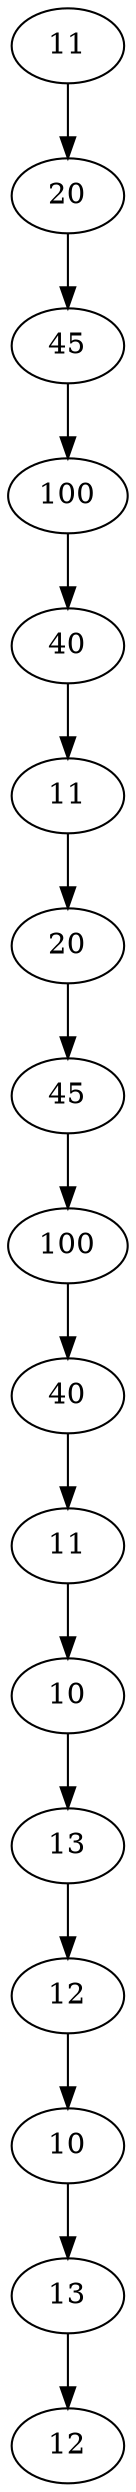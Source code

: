 digraph G {
1[label = 11];
2[label = 20];
3[label = 45];
4[label = 100];
5[label = 40];
6[label = 11];
7[label = 20];
8[label = 45];
9[label = 100];
10[label = 40];
11[label = 11];
12[label = 10];
13[label = 13];
14[label = 12];
15[label = 10];
16[label = 13];
17[label = 12];
1->2->3->4->5->6->7->8->9->10->11->12->13->14->15->16->17;
}
